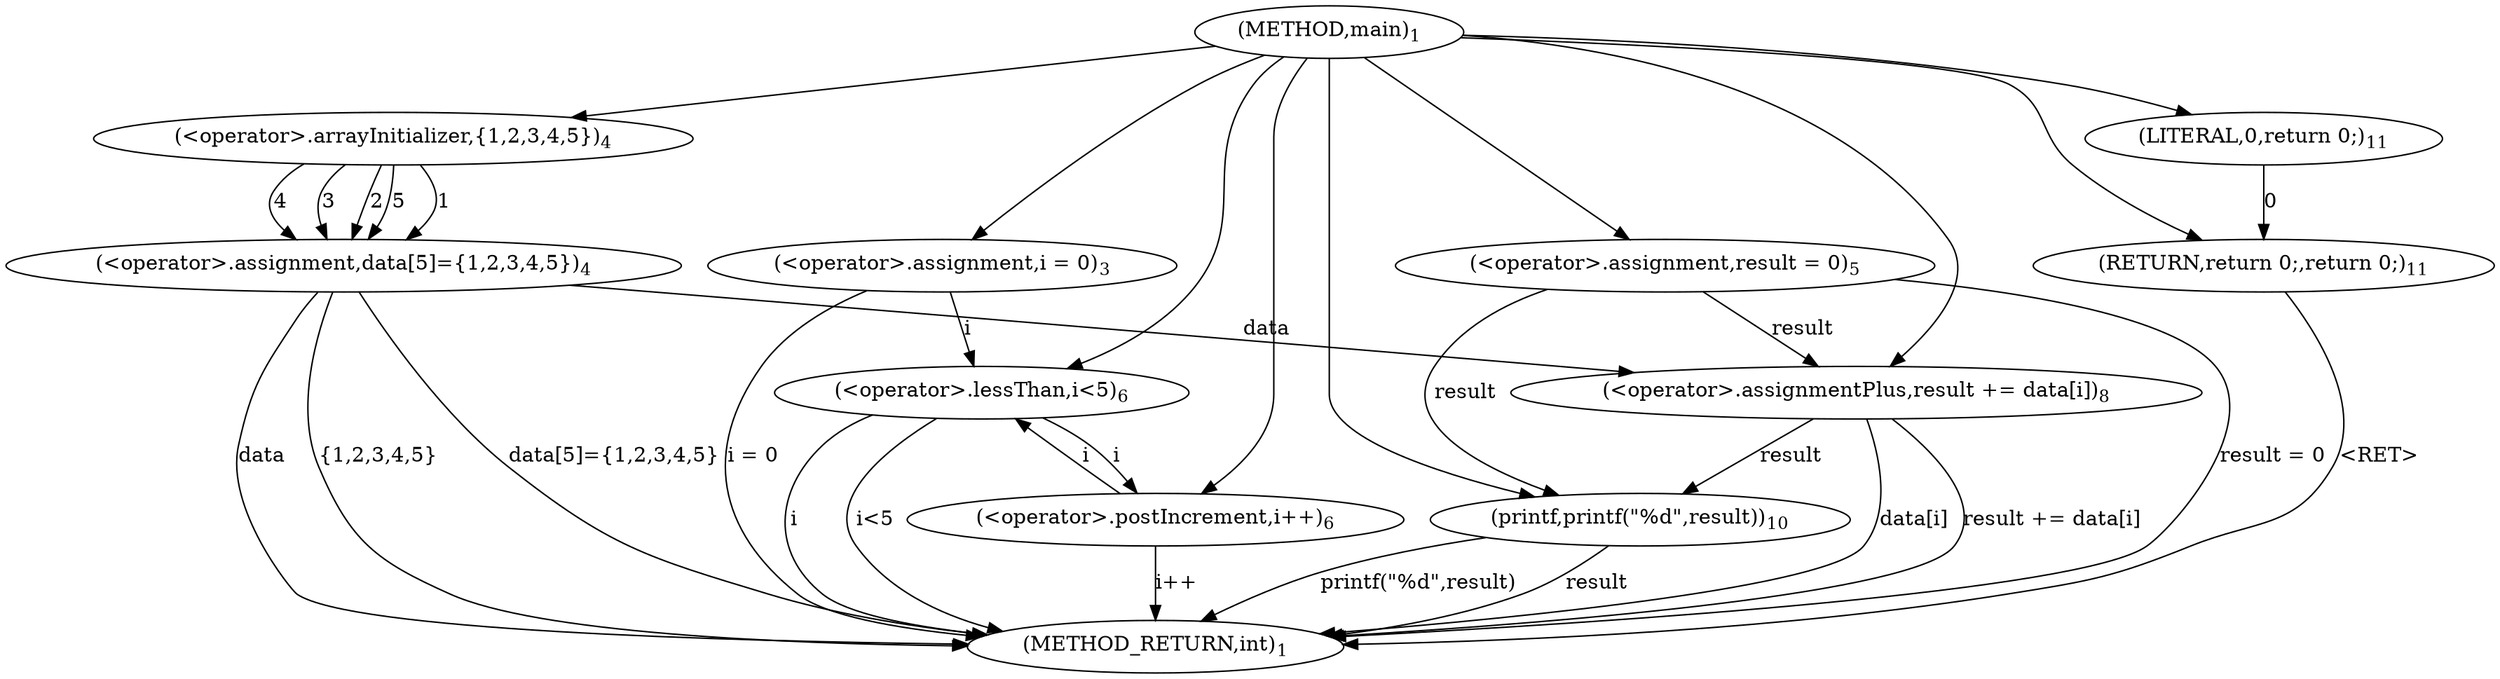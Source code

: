 digraph "main" {  
"7" [label = <(METHOD,main)<SUB>1</SUB>> ]
"44" [label = <(METHOD_RETURN,int)<SUB>1</SUB>> ]
"10" [label = <(&lt;operator&gt;.assignment,i = 0)<SUB>3</SUB>> ]
"14" [label = <(&lt;operator&gt;.assignment,data[5]={1,2,3,4,5})<SUB>4</SUB>> ]
"23" [label = <(&lt;operator&gt;.assignment,result = 0)<SUB>5</SUB>> ]
"39" [label = <(printf,printf(&quot;%d&quot;,result))<SUB>10</SUB>> ]
"42" [label = <(RETURN,return 0;,return 0;)<SUB>11</SUB>> ]
"10" [label = <(&lt;operator&gt;.assignment,i = 0)<SUB>3</SUB>> ]
"10" [label = <(&lt;operator&gt;.assignment,i = 0)<SUB>3</SUB>> ]
"14" [label = <(&lt;operator&gt;.assignment,data[5]={1,2,3,4,5})<SUB>4</SUB>> ]
"14" [label = <(&lt;operator&gt;.assignment,data[5]={1,2,3,4,5})<SUB>4</SUB>> ]
"23" [label = <(&lt;operator&gt;.assignment,result = 0)<SUB>5</SUB>> ]
"23" [label = <(&lt;operator&gt;.assignment,result = 0)<SUB>5</SUB>> ]
"28" [label = <(&lt;operator&gt;.lessThan,i&lt;5)<SUB>6</SUB>> ]
"31" [label = <(&lt;operator&gt;.postIncrement,i++)<SUB>6</SUB>> ]
"39" [label = <(printf,printf(&quot;%d&quot;,result))<SUB>10</SUB>> ]
"39" [label = <(printf,printf(&quot;%d&quot;,result))<SUB>10</SUB>> ]
"43" [label = <(LITERAL,0,return 0;)<SUB>11</SUB>> ]
"16" [label = <(&lt;operator&gt;.arrayInitializer,{1,2,3,4,5})<SUB>4</SUB>> ]
"16" [label = <(&lt;operator&gt;.arrayInitializer,{1,2,3,4,5})<SUB>4</SUB>> ]
"16" [label = <(&lt;operator&gt;.arrayInitializer,{1,2,3,4,5})<SUB>4</SUB>> ]
"16" [label = <(&lt;operator&gt;.arrayInitializer,{1,2,3,4,5})<SUB>4</SUB>> ]
"16" [label = <(&lt;operator&gt;.arrayInitializer,{1,2,3,4,5})<SUB>4</SUB>> ]
"28" [label = <(&lt;operator&gt;.lessThan,i&lt;5)<SUB>6</SUB>> ]
"28" [label = <(&lt;operator&gt;.lessThan,i&lt;5)<SUB>6</SUB>> ]
"31" [label = <(&lt;operator&gt;.postIncrement,i++)<SUB>6</SUB>> ]
"34" [label = <(&lt;operator&gt;.assignmentPlus,result += data[i])<SUB>8</SUB>> ]
"34" [label = <(&lt;operator&gt;.assignmentPlus,result += data[i])<SUB>8</SUB>> ]
"34" [label = <(&lt;operator&gt;.assignmentPlus,result += data[i])<SUB>8</SUB>> ]
  "42" -> "44"  [ label = "&lt;RET&gt;"] 
  "10" -> "44"  [ label = "i = 0"] 
  "14" -> "44"  [ label = "data"] 
  "14" -> "44"  [ label = "{1,2,3,4,5}"] 
  "14" -> "44"  [ label = "data[5]={1,2,3,4,5}"] 
  "23" -> "44"  [ label = "result = 0"] 
  "28" -> "44"  [ label = "i"] 
  "28" -> "44"  [ label = "i&lt;5"] 
  "39" -> "44"  [ label = "result"] 
  "39" -> "44"  [ label = "printf(&quot;%d&quot;,result)"] 
  "34" -> "44"  [ label = "data[i]"] 
  "34" -> "44"  [ label = "result += data[i]"] 
  "31" -> "44"  [ label = "i++"] 
  "7" -> "10" 
  "16" -> "14"  [ label = "1"] 
  "16" -> "14"  [ label = "4"] 
  "16" -> "14"  [ label = "3"] 
  "16" -> "14"  [ label = "2"] 
  "16" -> "14"  [ label = "5"] 
  "7" -> "23" 
  "43" -> "42"  [ label = "0"] 
  "7" -> "42" 
  "7" -> "39" 
  "23" -> "39"  [ label = "result"] 
  "34" -> "39"  [ label = "result"] 
  "7" -> "43" 
  "7" -> "16" 
  "10" -> "28"  [ label = "i"] 
  "31" -> "28"  [ label = "i"] 
  "7" -> "28" 
  "28" -> "31"  [ label = "i"] 
  "7" -> "31" 
  "14" -> "34"  [ label = "data"] 
  "23" -> "34"  [ label = "result"] 
  "7" -> "34" 
}
